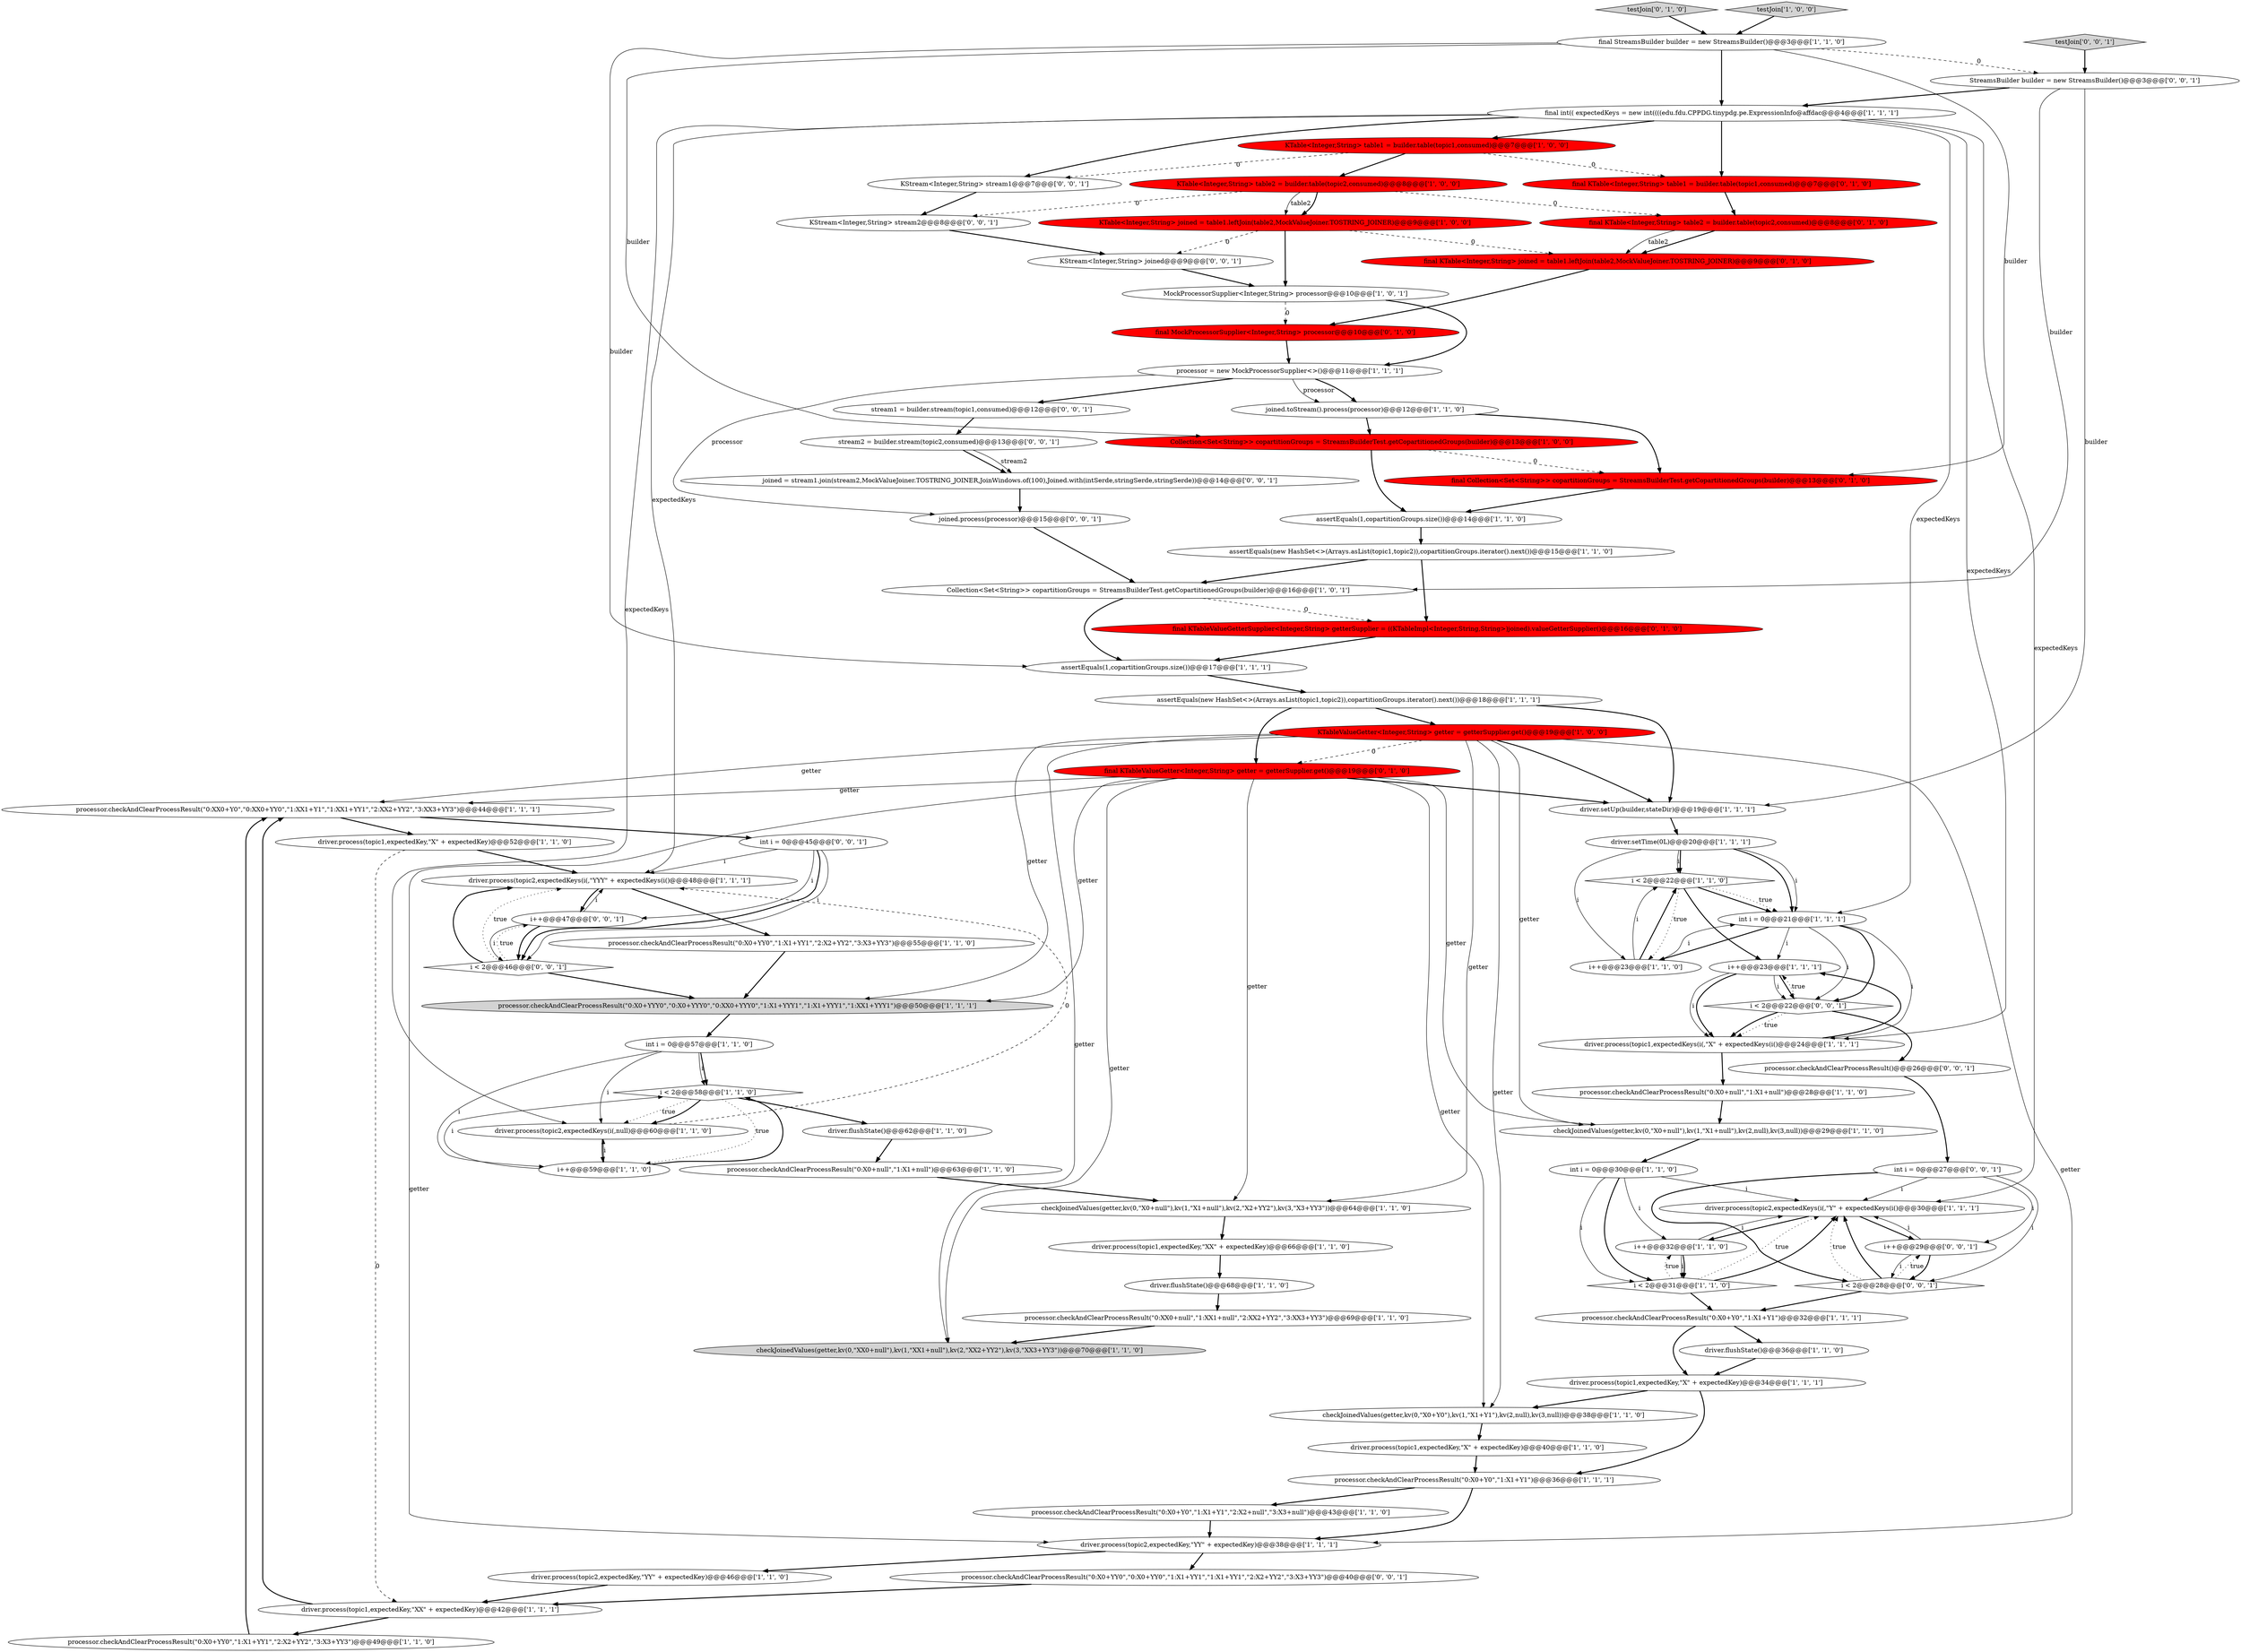 digraph {
76 [style = filled, label = "stream1 = builder.stream(topic1,consumed)@@@12@@@['0', '0', '1']", fillcolor = white, shape = ellipse image = "AAA0AAABBB3BBB"];
28 [style = filled, label = "processor = new MockProcessorSupplier<>()@@@11@@@['1', '1', '1']", fillcolor = white, shape = ellipse image = "AAA0AAABBB1BBB"];
56 [style = filled, label = "final KTableValueGetterSupplier<Integer,String> getterSupplier = ((KTableImpl<Integer,String,String>)joined).valueGetterSupplier()@@@16@@@['0', '1', '0']", fillcolor = red, shape = ellipse image = "AAA1AAABBB2BBB"];
58 [style = filled, label = "final KTable<Integer,String> table2 = builder.table(topic2,consumed)@@@8@@@['0', '1', '0']", fillcolor = red, shape = ellipse image = "AAA1AAABBB2BBB"];
0 [style = filled, label = "driver.process(topic1,expectedKey,\"X\" + expectedKey)@@@34@@@['1', '1', '1']", fillcolor = white, shape = ellipse image = "AAA0AAABBB1BBB"];
47 [style = filled, label = "driver.process(topic1,expectedKey,\"X\" + expectedKey)@@@52@@@['1', '1', '0']", fillcolor = white, shape = ellipse image = "AAA0AAABBB1BBB"];
18 [style = filled, label = "KTableValueGetter<Integer,String> getter = getterSupplier.get()@@@19@@@['1', '0', '0']", fillcolor = red, shape = ellipse image = "AAA1AAABBB1BBB"];
9 [style = filled, label = "KTable<Integer,String> table1 = builder.table(topic1,consumed)@@@7@@@['1', '0', '0']", fillcolor = red, shape = ellipse image = "AAA1AAABBB1BBB"];
35 [style = filled, label = "driver.flushState()@@@68@@@['1', '1', '0']", fillcolor = white, shape = ellipse image = "AAA0AAABBB1BBB"];
8 [style = filled, label = "processor.checkAndClearProcessResult(\"0:X0+null\",\"1:X1+null\")@@@28@@@['1', '1', '0']", fillcolor = white, shape = ellipse image = "AAA0AAABBB1BBB"];
32 [style = filled, label = "processor.checkAndClearProcessResult(\"0:XX0+Y0\",\"0:XX0+YY0\",\"1:XX1+Y1\",\"1:XX1+YY1\",\"2:XX2+YY2\",\"3:XX3+YY3\")@@@44@@@['1', '1', '1']", fillcolor = white, shape = ellipse image = "AAA0AAABBB1BBB"];
30 [style = filled, label = "Collection<Set<String>> copartitionGroups = StreamsBuilderTest.getCopartitionedGroups(builder)@@@13@@@['1', '0', '0']", fillcolor = red, shape = ellipse image = "AAA1AAABBB1BBB"];
78 [style = filled, label = "joined = stream1.join(stream2,MockValueJoiner.TOSTRING_JOINER,JoinWindows.of(100),Joined.with(intSerde,stringSerde,stringSerde))@@@14@@@['0', '0', '1']", fillcolor = white, shape = ellipse image = "AAA0AAABBB3BBB"];
65 [style = filled, label = "i < 2@@@28@@@['0', '0', '1']", fillcolor = white, shape = diamond image = "AAA0AAABBB3BBB"];
38 [style = filled, label = "driver.process(topic1,expectedKey,\"XX\" + expectedKey)@@@66@@@['1', '1', '0']", fillcolor = white, shape = ellipse image = "AAA0AAABBB1BBB"];
44 [style = filled, label = "checkJoinedValues(getter,kv(0,\"XX0+null\"),kv(1,\"XX1+null\"),kv(2,\"XX2+YY2\"),kv(3,\"XX3+YY3\"))@@@70@@@['1', '1', '0']", fillcolor = lightgray, shape = ellipse image = "AAA0AAABBB1BBB"];
20 [style = filled, label = "driver.flushState()@@@36@@@['1', '1', '0']", fillcolor = white, shape = ellipse image = "AAA0AAABBB1BBB"];
42 [style = filled, label = "i++@@@23@@@['1', '1', '1']", fillcolor = white, shape = ellipse image = "AAA0AAABBB1BBB"];
70 [style = filled, label = "KStream<Integer,String> joined@@@9@@@['0', '0', '1']", fillcolor = white, shape = ellipse image = "AAA0AAABBB3BBB"];
46 [style = filled, label = "driver.process(topic1,expectedKeys(i(,\"X\" + expectedKeys(i()@@@24@@@['1', '1', '1']", fillcolor = white, shape = ellipse image = "AAA0AAABBB1BBB"];
63 [style = filled, label = "testJoin['0', '1', '0']", fillcolor = lightgray, shape = diamond image = "AAA0AAABBB2BBB"];
66 [style = filled, label = "joined.process(processor)@@@15@@@['0', '0', '1']", fillcolor = white, shape = ellipse image = "AAA0AAABBB3BBB"];
26 [style = filled, label = "final int(( expectedKeys = new int((((edu.fdu.CPPDG.tinypdg.pe.ExpressionInfo@affdac@@@4@@@['1', '1', '1']", fillcolor = white, shape = ellipse image = "AAA0AAABBB1BBB"];
81 [style = filled, label = "int i = 0@@@45@@@['0', '0', '1']", fillcolor = white, shape = ellipse image = "AAA0AAABBB3BBB"];
67 [style = filled, label = "processor.checkAndClearProcessResult(\"0:X0+YY0\",\"0:X0+YY0\",\"1:X1+YY1\",\"1:X1+YY1\",\"2:X2+YY2\",\"3:X3+YY3\")@@@40@@@['0', '0', '1']", fillcolor = white, shape = ellipse image = "AAA0AAABBB3BBB"];
19 [style = filled, label = "i < 2@@@22@@@['1', '1', '0']", fillcolor = white, shape = diamond image = "AAA0AAABBB1BBB"];
71 [style = filled, label = "i++@@@47@@@['0', '0', '1']", fillcolor = white, shape = ellipse image = "AAA0AAABBB3BBB"];
11 [style = filled, label = "KTable<Integer,String> joined = table1.leftJoin(table2,MockValueJoiner.TOSTRING_JOINER)@@@9@@@['1', '0', '0']", fillcolor = red, shape = ellipse image = "AAA1AAABBB1BBB"];
2 [style = filled, label = "processor.checkAndClearProcessResult(\"0:X0+Y0\",\"1:X1+Y1\")@@@36@@@['1', '1', '1']", fillcolor = white, shape = ellipse image = "AAA0AAABBB1BBB"];
1 [style = filled, label = "joined.toStream().process(processor)@@@12@@@['1', '1', '0']", fillcolor = white, shape = ellipse image = "AAA0AAABBB1BBB"];
50 [style = filled, label = "checkJoinedValues(getter,kv(0,\"X0+null\"),kv(1,\"X1+null\"),kv(2,\"X2+YY2\"),kv(3,\"X3+YY3\"))@@@64@@@['1', '1', '0']", fillcolor = white, shape = ellipse image = "AAA0AAABBB1BBB"];
49 [style = filled, label = "driver.process(topic1,expectedKey,\"X\" + expectedKey)@@@40@@@['1', '1', '0']", fillcolor = white, shape = ellipse image = "AAA0AAABBB1BBB"];
57 [style = filled, label = "final KTable<Integer,String> table1 = builder.table(topic1,consumed)@@@7@@@['0', '1', '0']", fillcolor = red, shape = ellipse image = "AAA1AAABBB2BBB"];
51 [style = filled, label = "driver.process(topic2,expectedKeys(i(,\"Y\" + expectedKeys(i()@@@30@@@['1', '1', '1']", fillcolor = white, shape = ellipse image = "AAA0AAABBB1BBB"];
13 [style = filled, label = "MockProcessorSupplier<Integer,String> processor@@@10@@@['1', '0', '1']", fillcolor = white, shape = ellipse image = "AAA0AAABBB1BBB"];
55 [style = filled, label = "processor.checkAndClearProcessResult(\"0:X0+YY0\",\"1:X1+YY1\",\"2:X2+YY2\",\"3:X3+YY3\")@@@49@@@['1', '1', '0']", fillcolor = white, shape = ellipse image = "AAA0AAABBB1BBB"];
73 [style = filled, label = "int i = 0@@@27@@@['0', '0', '1']", fillcolor = white, shape = ellipse image = "AAA0AAABBB3BBB"];
41 [style = filled, label = "assertEquals(new HashSet<>(Arrays.asList(topic1,topic2)),copartitionGroups.iterator().next())@@@18@@@['1', '1', '1']", fillcolor = white, shape = ellipse image = "AAA0AAABBB1BBB"];
48 [style = filled, label = "int i = 0@@@57@@@['1', '1', '0']", fillcolor = white, shape = ellipse image = "AAA0AAABBB1BBB"];
12 [style = filled, label = "processor.checkAndClearProcessResult(\"0:XX0+null\",\"1:XX1+null\",\"2:XX2+YY2\",\"3:XX3+YY3\")@@@69@@@['1', '1', '0']", fillcolor = white, shape = ellipse image = "AAA0AAABBB1BBB"];
39 [style = filled, label = "int i = 0@@@21@@@['1', '1', '1']", fillcolor = white, shape = ellipse image = "AAA0AAABBB1BBB"];
59 [style = filled, label = "final MockProcessorSupplier<Integer,String> processor@@@10@@@['0', '1', '0']", fillcolor = red, shape = ellipse image = "AAA1AAABBB2BBB"];
64 [style = filled, label = "processor.checkAndClearProcessResult()@@@26@@@['0', '0', '1']", fillcolor = white, shape = ellipse image = "AAA0AAABBB3BBB"];
72 [style = filled, label = "i < 2@@@22@@@['0', '0', '1']", fillcolor = white, shape = diamond image = "AAA0AAABBB3BBB"];
14 [style = filled, label = "assertEquals(1,copartitionGroups.size())@@@14@@@['1', '1', '0']", fillcolor = white, shape = ellipse image = "AAA0AAABBB1BBB"];
29 [style = filled, label = "i < 2@@@58@@@['1', '1', '0']", fillcolor = white, shape = diamond image = "AAA0AAABBB1BBB"];
7 [style = filled, label = "driver.setTime(0L)@@@20@@@['1', '1', '1']", fillcolor = white, shape = ellipse image = "AAA0AAABBB1BBB"];
27 [style = filled, label = "driver.setUp(builder,stateDir)@@@19@@@['1', '1', '1']", fillcolor = white, shape = ellipse image = "AAA0AAABBB1BBB"];
45 [style = filled, label = "i++@@@23@@@['1', '1', '0']", fillcolor = white, shape = ellipse image = "AAA0AAABBB1BBB"];
3 [style = filled, label = "testJoin['1', '0', '0']", fillcolor = lightgray, shape = diamond image = "AAA0AAABBB1BBB"];
25 [style = filled, label = "driver.process(topic2,expectedKey,\"YY\" + expectedKey)@@@46@@@['1', '1', '0']", fillcolor = white, shape = ellipse image = "AAA0AAABBB1BBB"];
34 [style = filled, label = "KTable<Integer,String> table2 = builder.table(topic2,consumed)@@@8@@@['1', '0', '0']", fillcolor = red, shape = ellipse image = "AAA1AAABBB1BBB"];
10 [style = filled, label = "final StreamsBuilder builder = new StreamsBuilder()@@@3@@@['1', '1', '0']", fillcolor = white, shape = ellipse image = "AAA0AAABBB1BBB"];
23 [style = filled, label = "driver.process(topic2,expectedKeys(i(,\"YYY\" + expectedKeys(i()@@@48@@@['1', '1', '1']", fillcolor = white, shape = ellipse image = "AAA0AAABBB1BBB"];
53 [style = filled, label = "driver.process(topic2,expectedKeys(i(,null)@@@60@@@['1', '1', '0']", fillcolor = white, shape = ellipse image = "AAA0AAABBB1BBB"];
54 [style = filled, label = "i++@@@59@@@['1', '1', '0']", fillcolor = white, shape = ellipse image = "AAA0AAABBB1BBB"];
31 [style = filled, label = "processor.checkAndClearProcessResult(\"0:X0+Y0\",\"1:X1+Y1\",\"2:X2+null\",\"3:X3+null\")@@@43@@@['1', '1', '0']", fillcolor = white, shape = ellipse image = "AAA0AAABBB1BBB"];
37 [style = filled, label = "checkJoinedValues(getter,kv(0,\"X0+Y0\"),kv(1,\"X1+Y1\"),kv(2,null),kv(3,null))@@@38@@@['1', '1', '0']", fillcolor = white, shape = ellipse image = "AAA0AAABBB1BBB"];
62 [style = filled, label = "final KTable<Integer,String> joined = table1.leftJoin(table2,MockValueJoiner.TOSTRING_JOINER)@@@9@@@['0', '1', '0']", fillcolor = red, shape = ellipse image = "AAA1AAABBB2BBB"];
79 [style = filled, label = "KStream<Integer,String> stream1@@@7@@@['0', '0', '1']", fillcolor = white, shape = ellipse image = "AAA0AAABBB3BBB"];
74 [style = filled, label = "StreamsBuilder builder = new StreamsBuilder()@@@3@@@['0', '0', '1']", fillcolor = white, shape = ellipse image = "AAA0AAABBB3BBB"];
17 [style = filled, label = "processor.checkAndClearProcessResult(\"0:X0+YYY0\",\"0:X0+YYY0\",\"0:XX0+YYY0\",\"1:X1+YYY1\",\"1:X1+YYY1\",\"1:XX1+YYY1\")@@@50@@@['1', '1', '1']", fillcolor = lightgray, shape = ellipse image = "AAA0AAABBB1BBB"];
40 [style = filled, label = "i < 2@@@31@@@['1', '1', '0']", fillcolor = white, shape = diamond image = "AAA0AAABBB1BBB"];
6 [style = filled, label = "driver.process(topic2,expectedKey,\"YY\" + expectedKey)@@@38@@@['1', '1', '1']", fillcolor = white, shape = ellipse image = "AAA0AAABBB1BBB"];
75 [style = filled, label = "stream2 = builder.stream(topic2,consumed)@@@13@@@['0', '0', '1']", fillcolor = white, shape = ellipse image = "AAA0AAABBB3BBB"];
24 [style = filled, label = "i++@@@32@@@['1', '1', '0']", fillcolor = white, shape = ellipse image = "AAA0AAABBB1BBB"];
21 [style = filled, label = "driver.process(topic1,expectedKey,\"XX\" + expectedKey)@@@42@@@['1', '1', '1']", fillcolor = white, shape = ellipse image = "AAA0AAABBB1BBB"];
60 [style = filled, label = "final KTableValueGetter<Integer,String> getter = getterSupplier.get()@@@19@@@['0', '1', '0']", fillcolor = red, shape = ellipse image = "AAA1AAABBB2BBB"];
43 [style = filled, label = "assertEquals(1,copartitionGroups.size())@@@17@@@['1', '1', '1']", fillcolor = white, shape = ellipse image = "AAA0AAABBB1BBB"];
61 [style = filled, label = "final Collection<Set<String>> copartitionGroups = StreamsBuilderTest.getCopartitionedGroups(builder)@@@13@@@['0', '1', '0']", fillcolor = red, shape = ellipse image = "AAA1AAABBB2BBB"];
22 [style = filled, label = "processor.checkAndClearProcessResult(\"0:X0+Y0\",\"1:X1+Y1\")@@@32@@@['1', '1', '1']", fillcolor = white, shape = ellipse image = "AAA0AAABBB1BBB"];
68 [style = filled, label = "KStream<Integer,String> stream2@@@8@@@['0', '0', '1']", fillcolor = white, shape = ellipse image = "AAA0AAABBB3BBB"];
5 [style = filled, label = "checkJoinedValues(getter,kv(0,\"X0+null\"),kv(1,\"X1+null\"),kv(2,null),kv(3,null))@@@29@@@['1', '1', '0']", fillcolor = white, shape = ellipse image = "AAA0AAABBB1BBB"];
80 [style = filled, label = "i++@@@29@@@['0', '0', '1']", fillcolor = white, shape = ellipse image = "AAA0AAABBB3BBB"];
36 [style = filled, label = "int i = 0@@@30@@@['1', '1', '0']", fillcolor = white, shape = ellipse image = "AAA0AAABBB1BBB"];
69 [style = filled, label = "i < 2@@@46@@@['0', '0', '1']", fillcolor = white, shape = diamond image = "AAA0AAABBB3BBB"];
52 [style = filled, label = "driver.flushState()@@@62@@@['1', '1', '0']", fillcolor = white, shape = ellipse image = "AAA0AAABBB1BBB"];
16 [style = filled, label = "processor.checkAndClearProcessResult(\"0:X0+null\",\"1:X1+null\")@@@63@@@['1', '1', '0']", fillcolor = white, shape = ellipse image = "AAA0AAABBB1BBB"];
4 [style = filled, label = "assertEquals(new HashSet<>(Arrays.asList(topic1,topic2)),copartitionGroups.iterator().next())@@@15@@@['1', '1', '0']", fillcolor = white, shape = ellipse image = "AAA0AAABBB1BBB"];
15 [style = filled, label = "processor.checkAndClearProcessResult(\"0:X0+YY0\",\"1:X1+YY1\",\"2:X2+YY2\",\"3:X3+YY3\")@@@55@@@['1', '1', '0']", fillcolor = white, shape = ellipse image = "AAA0AAABBB1BBB"];
33 [style = filled, label = "Collection<Set<String>> copartitionGroups = StreamsBuilderTest.getCopartitionedGroups(builder)@@@16@@@['1', '0', '1']", fillcolor = white, shape = ellipse image = "AAA0AAABBB1BBB"];
77 [style = filled, label = "testJoin['0', '0', '1']", fillcolor = lightgray, shape = diamond image = "AAA0AAABBB3BBB"];
48->54 [style = solid, label="i"];
74->26 [style = bold, label=""];
26->51 [style = solid, label="expectedKeys"];
10->61 [style = solid, label="builder"];
60->37 [style = solid, label="getter"];
60->44 [style = solid, label="getter"];
73->65 [style = bold, label=""];
12->44 [style = bold, label=""];
11->70 [style = dashed, label="0"];
37->49 [style = bold, label=""];
40->51 [style = dotted, label="true"];
48->29 [style = bold, label=""];
2->6 [style = bold, label=""];
51->24 [style = bold, label=""];
60->17 [style = solid, label="getter"];
20->0 [style = bold, label=""];
10->74 [style = dashed, label="0"];
71->23 [style = solid, label="i"];
26->9 [style = bold, label=""];
81->71 [style = solid, label="i"];
57->58 [style = bold, label=""];
19->45 [style = dotted, label="true"];
53->54 [style = bold, label=""];
48->53 [style = solid, label="i"];
1->30 [style = bold, label=""];
26->39 [style = solid, label="expectedKeys"];
65->51 [style = dotted, label="true"];
64->73 [style = bold, label=""];
73->51 [style = solid, label="i"];
65->51 [style = bold, label=""];
54->29 [style = bold, label=""];
24->51 [style = solid, label="i"];
15->17 [style = bold, label=""];
26->23 [style = solid, label="expectedKeys"];
58->62 [style = bold, label=""];
47->21 [style = dashed, label="0"];
31->6 [style = bold, label=""];
22->0 [style = bold, label=""];
74->27 [style = solid, label="builder"];
65->80 [style = dotted, label="true"];
28->66 [style = solid, label="processor"];
39->46 [style = solid, label="i"];
27->7 [style = bold, label=""];
11->13 [style = bold, label=""];
26->57 [style = bold, label=""];
40->22 [style = bold, label=""];
9->79 [style = dashed, label="0"];
30->14 [style = bold, label=""];
81->23 [style = solid, label="i"];
81->69 [style = bold, label=""];
73->80 [style = solid, label="i"];
5->36 [style = bold, label=""];
75->78 [style = bold, label=""];
66->33 [style = bold, label=""];
35->12 [style = bold, label=""];
76->75 [style = bold, label=""];
25->21 [style = bold, label=""];
56->43 [style = bold, label=""];
2->31 [style = bold, label=""];
34->68 [style = dashed, label="0"];
19->42 [style = bold, label=""];
46->42 [style = bold, label=""];
13->59 [style = dashed, label="0"];
65->22 [style = bold, label=""];
42->46 [style = bold, label=""];
70->13 [style = bold, label=""];
60->32 [style = solid, label="getter"];
34->11 [style = solid, label="table2"];
40->51 [style = bold, label=""];
48->29 [style = solid, label="i"];
7->45 [style = solid, label="i"];
19->39 [style = bold, label=""];
68->70 [style = bold, label=""];
77->74 [style = bold, label=""];
28->1 [style = solid, label="processor"];
36->40 [style = solid, label="i"];
42->72 [style = solid, label="i"];
39->45 [style = bold, label=""];
10->26 [style = bold, label=""];
24->40 [style = bold, label=""];
42->72 [style = bold, label=""];
78->66 [style = bold, label=""];
29->52 [style = bold, label=""];
7->19 [style = solid, label="i"];
34->58 [style = dashed, label="0"];
36->51 [style = solid, label="i"];
69->71 [style = dotted, label="true"];
39->72 [style = bold, label=""];
3->10 [style = bold, label=""];
4->56 [style = bold, label=""];
36->24 [style = solid, label="i"];
58->62 [style = solid, label="table2"];
22->20 [style = bold, label=""];
60->6 [style = solid, label="getter"];
69->23 [style = bold, label=""];
29->53 [style = dotted, label="true"];
33->56 [style = dashed, label="0"];
32->81 [style = bold, label=""];
80->51 [style = solid, label="i"];
59->28 [style = bold, label=""];
55->32 [style = bold, label=""];
6->67 [style = bold, label=""];
38->35 [style = bold, label=""];
26->53 [style = solid, label="expectedKeys"];
72->64 [style = bold, label=""];
26->46 [style = solid, label="expectedKeys"];
14->4 [style = bold, label=""];
63->10 [style = bold, label=""];
36->40 [style = bold, label=""];
18->32 [style = solid, label="getter"];
41->27 [style = bold, label=""];
18->37 [style = solid, label="getter"];
1->61 [style = bold, label=""];
54->29 [style = solid, label="i"];
23->15 [style = bold, label=""];
69->17 [style = bold, label=""];
39->72 [style = solid, label="i"];
42->46 [style = solid, label="i"];
72->46 [style = dotted, label="true"];
45->19 [style = solid, label="i"];
4->33 [style = bold, label=""];
24->40 [style = solid, label="i"];
80->65 [style = solid, label="i"];
30->61 [style = dashed, label="0"];
16->50 [style = bold, label=""];
11->62 [style = dashed, label="0"];
21->55 [style = bold, label=""];
18->60 [style = dashed, label="0"];
72->42 [style = dotted, label="true"];
81->69 [style = solid, label="i"];
10->30 [style = solid, label="builder"];
73->65 [style = solid, label="i"];
23->71 [style = bold, label=""];
52->16 [style = bold, label=""];
18->50 [style = solid, label="getter"];
7->39 [style = bold, label=""];
29->54 [style = dotted, label="true"];
33->43 [style = bold, label=""];
46->8 [style = bold, label=""];
49->2 [style = bold, label=""];
43->41 [style = bold, label=""];
18->17 [style = solid, label="getter"];
74->33 [style = solid, label="builder"];
19->39 [style = dotted, label="true"];
69->23 [style = dotted, label="true"];
18->6 [style = solid, label="getter"];
7->39 [style = solid, label="i"];
79->68 [style = bold, label=""];
47->23 [style = bold, label=""];
7->19 [style = bold, label=""];
41->18 [style = bold, label=""];
60->27 [style = bold, label=""];
60->5 [style = solid, label="getter"];
39->42 [style = solid, label="i"];
29->53 [style = bold, label=""];
62->59 [style = bold, label=""];
10->43 [style = solid, label="builder"];
0->37 [style = bold, label=""];
80->65 [style = bold, label=""];
28->76 [style = bold, label=""];
72->46 [style = bold, label=""];
0->2 [style = bold, label=""];
40->24 [style = dotted, label="true"];
9->57 [style = dashed, label="0"];
41->60 [style = bold, label=""];
18->5 [style = solid, label="getter"];
60->50 [style = solid, label="getter"];
75->78 [style = solid, label="stream2"];
28->1 [style = bold, label=""];
67->21 [style = bold, label=""];
34->11 [style = bold, label=""];
71->69 [style = bold, label=""];
18->44 [style = solid, label="getter"];
45->39 [style = solid, label="i"];
32->47 [style = bold, label=""];
8->5 [style = bold, label=""];
50->38 [style = bold, label=""];
18->27 [style = bold, label=""];
61->14 [style = bold, label=""];
45->19 [style = bold, label=""];
54->53 [style = solid, label="i"];
21->32 [style = bold, label=""];
17->48 [style = bold, label=""];
53->23 [style = dashed, label="0"];
26->79 [style = bold, label=""];
51->80 [style = bold, label=""];
71->69 [style = solid, label="i"];
6->25 [style = bold, label=""];
13->28 [style = bold, label=""];
9->34 [style = bold, label=""];
}

